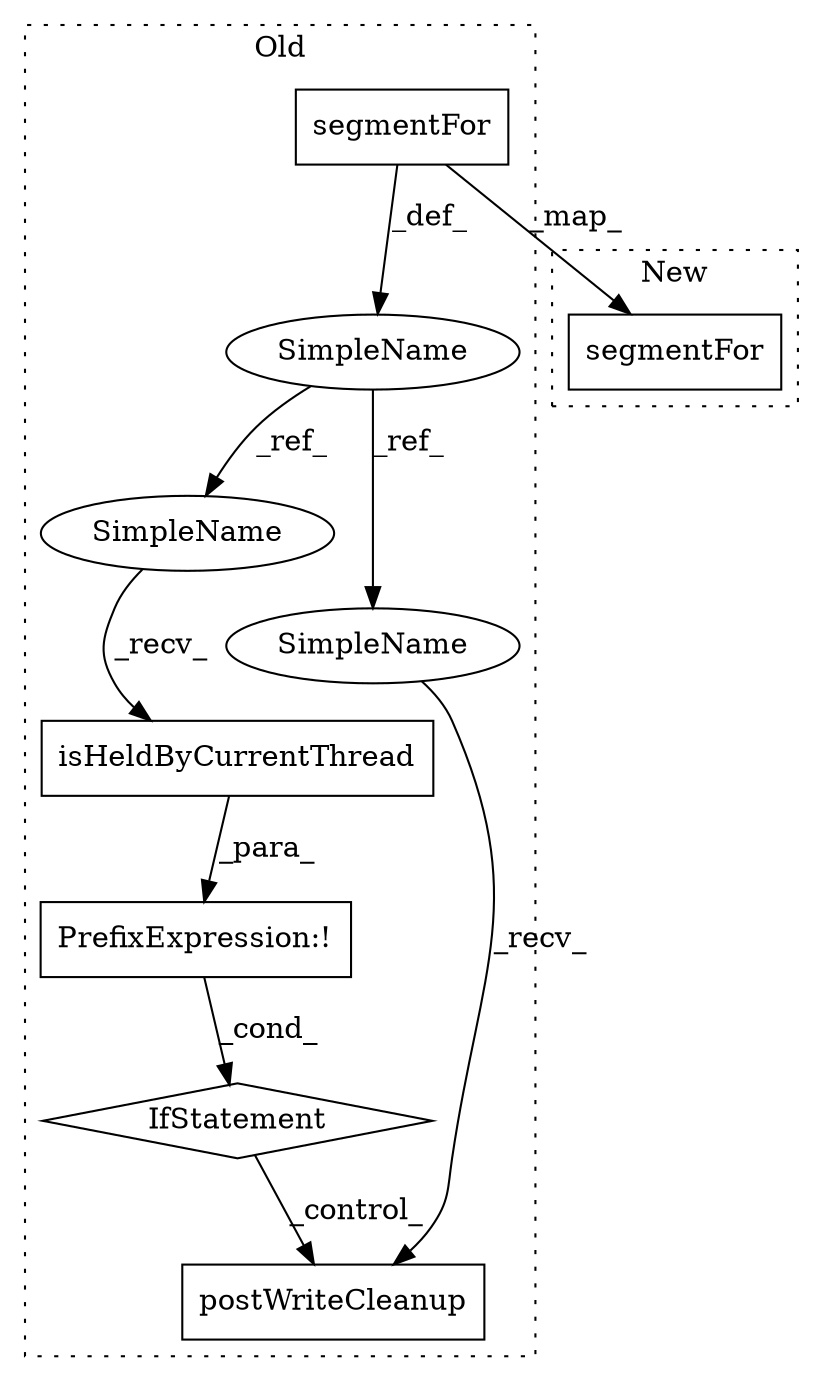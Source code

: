 digraph G {
subgraph cluster0 {
1 [label="segmentFor" a="32" s="56090,56105" l="11,1" shape="box"];
3 [label="postWriteCleanup" a="32" s="56259" l="18" shape="box"];
4 [label="PrefixExpression:!" a="38" s="56178" l="1" shape="box"];
5 [label="IfStatement" a="25" s="56174,56210" l="4,2" shape="diamond"];
6 [label="isHeldByCurrentThread" a="32" s="56187" l="23" shape="box"];
7 [label="SimpleName" a="42" s="56080" l="7" shape="ellipse"];
8 [label="SimpleName" a="42" s="56179" l="7" shape="ellipse"];
9 [label="SimpleName" a="42" s="56251" l="7" shape="ellipse"];
label = "Old";
style="dotted";
}
subgraph cluster1 {
2 [label="segmentFor" a="32" s="56669,56684" l="11,1" shape="box"];
label = "New";
style="dotted";
}
1 -> 7 [label="_def_"];
1 -> 2 [label="_map_"];
4 -> 5 [label="_cond_"];
5 -> 3 [label="_control_"];
6 -> 4 [label="_para_"];
7 -> 9 [label="_ref_"];
7 -> 8 [label="_ref_"];
8 -> 6 [label="_recv_"];
9 -> 3 [label="_recv_"];
}